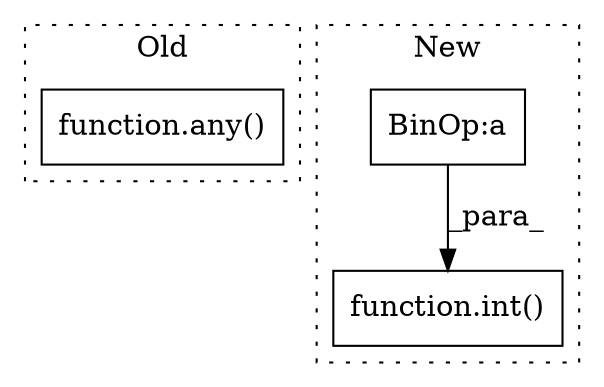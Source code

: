 digraph G {
subgraph cluster0 {
1 [label="function.any()" a="75" s="3831,3850" l="4,1" shape="box"];
label = "Old";
style="dotted";
}
subgraph cluster1 {
2 [label="function.int()" a="75" s="3875,3894" l="4,1" shape="box"];
3 [label="BinOp:a" a="82" s="3882" l="3" shape="box"];
label = "New";
style="dotted";
}
3 -> 2 [label="_para_"];
}
